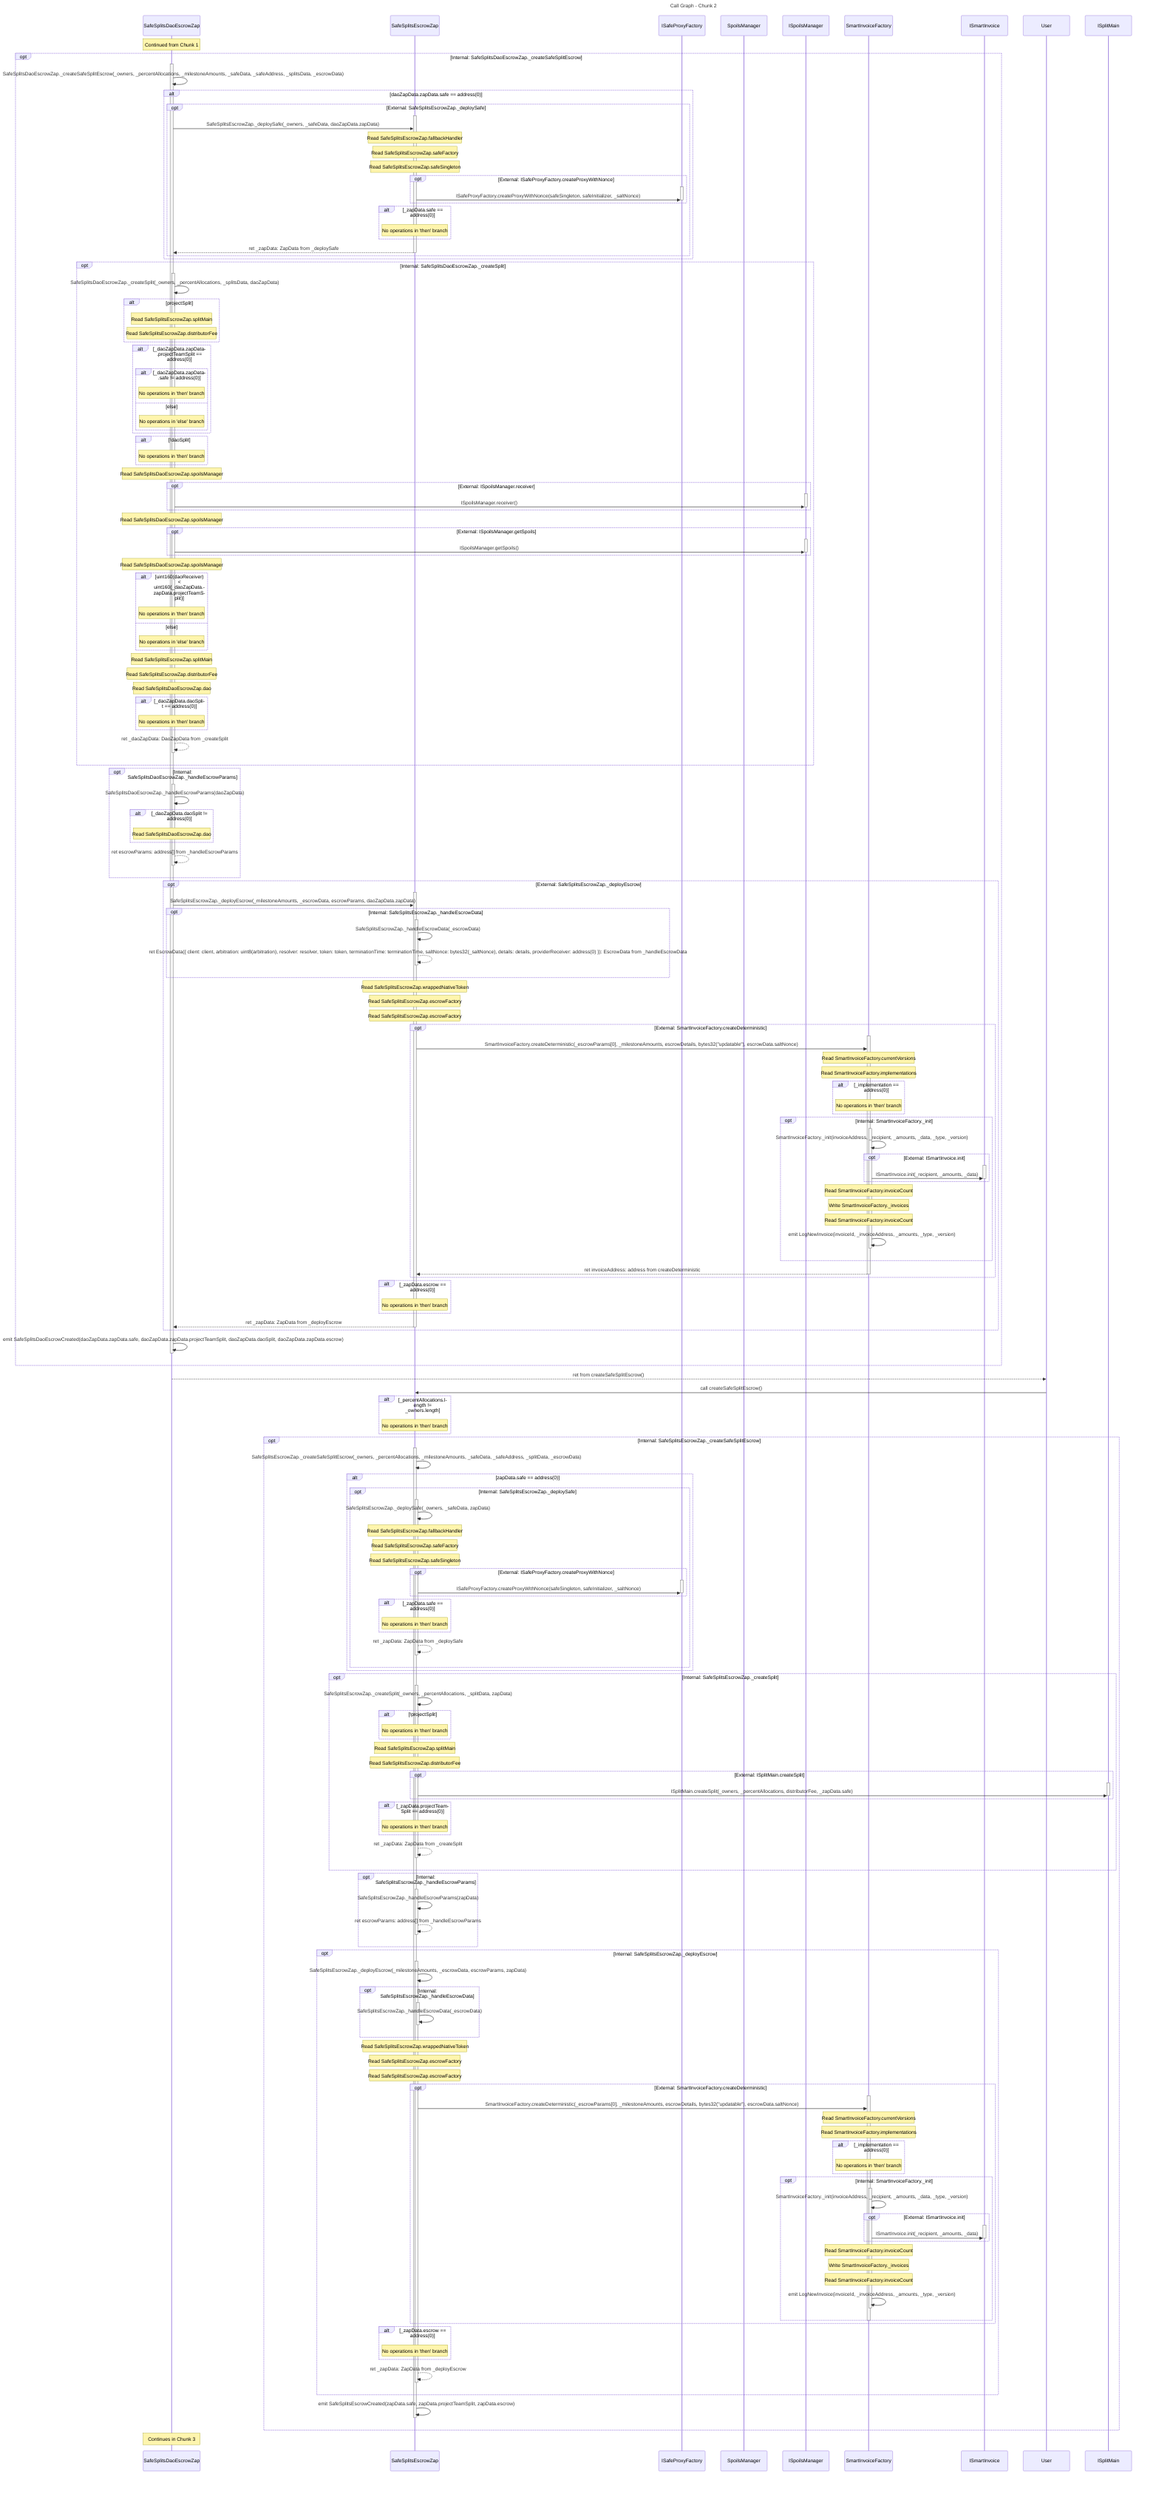 sequenceDiagram
    %% Chunk 2 of 7 - Lines 202-418
    title Call Graph - Chunk 2

    participant SafeSplitsDaoEscrowZap
    participant SafeSplitsEscrowZap
    participant ISafeProxyFactory
    participant SpoilsManager
    participant ISpoilsManager
    participant SmartInvoiceFactory
    participant ISmartInvoice
    participant User
    participant ISplitMain

    Note over SafeSplitsDaoEscrowZap: Continued from Chunk 1

opt Internal: SafeSplitsDaoEscrowZap._createSafeSplitEscrow
  activate SafeSplitsDaoEscrowZap
  SafeSplitsDaoEscrowZap->>SafeSplitsDaoEscrowZap: SafeSplitsDaoEscrowZap._createSafeSplitEscrow(_owners, _percentAllocations, _milestoneAmounts, _safeData, _safeAddress, _splitsData, _escrowData)
  alt daoZapData.zapData.safe == address(0)
    opt External: SafeSplitsEscrowZap._deploySafe
      activate SafeSplitsEscrowZap
      SafeSplitsDaoEscrowZap->>SafeSplitsEscrowZap: SafeSplitsEscrowZap._deploySafe(_owners, _safeData, daoZapData.zapData)
      Note over SafeSplitsEscrowZap: Read SafeSplitsEscrowZap.fallbackHandler
      Note over SafeSplitsEscrowZap: Read SafeSplitsEscrowZap.safeFactory
      Note over SafeSplitsEscrowZap: Read SafeSplitsEscrowZap.safeSingleton
      opt External: ISafeProxyFactory.createProxyWithNonce
        activate ISafeProxyFactory
        SafeSplitsEscrowZap->>ISafeProxyFactory: ISafeProxyFactory.createProxyWithNonce(safeSingleton, safeInitializer, _saltNonce)
        deactivate ISafeProxyFactory
      end
      alt _zapData.safe == address(0)
        Note over SafeSplitsEscrowZap: No operations in 'then' branch
      end
      SafeSplitsEscrowZap-->>SafeSplitsDaoEscrowZap: ret _zapData: ZapData from _deploySafe
      deactivate SafeSplitsEscrowZap
    end
  end
  opt Internal: SafeSplitsDaoEscrowZap._createSplit
    activate SafeSplitsDaoEscrowZap
    SafeSplitsDaoEscrowZap->>SafeSplitsDaoEscrowZap: SafeSplitsDaoEscrowZap._createSplit(_owners, _percentAllocations, _splitsData, daoZapData)
    alt projectSplit
      Note over SafeSplitsDaoEscrowZap: Read SafeSplitsEscrowZap.splitMain
      Note over SafeSplitsDaoEscrowZap: Read SafeSplitsEscrowZap.distributorFee
    end
    alt _daoZapData.zapData.projectTeamSplit == address(0)
      alt _daoZapData.zapData.safe != address(0)
        Note over SafeSplitsDaoEscrowZap: No operations in 'then' branch
      else else
        Note over SafeSplitsDaoEscrowZap: No operations in 'else' branch
      end
    end
    alt !daoSplit
      Note over SafeSplitsDaoEscrowZap: No operations in 'then' branch
    end
    Note over SafeSplitsDaoEscrowZap: Read SafeSplitsDaoEscrowZap.spoilsManager
    opt External: ISpoilsManager.receiver
      activate ISpoilsManager
      SafeSplitsDaoEscrowZap->>ISpoilsManager: ISpoilsManager.receiver()
      deactivate ISpoilsManager
    end
    Note over SafeSplitsDaoEscrowZap: Read SafeSplitsDaoEscrowZap.spoilsManager
    opt External: ISpoilsManager.getSpoils
      activate ISpoilsManager
      SafeSplitsDaoEscrowZap->>ISpoilsManager: ISpoilsManager.getSpoils()
      deactivate ISpoilsManager
    end
    Note over SafeSplitsDaoEscrowZap: Read SafeSplitsDaoEscrowZap.spoilsManager
    alt uint160(daoReceiver) < uint160(_daoZapData.zapData.projectTeamSplit)
      Note over SafeSplitsDaoEscrowZap: No operations in 'then' branch
    else else
      Note over SafeSplitsDaoEscrowZap: No operations in 'else' branch
    end
    Note over SafeSplitsDaoEscrowZap: Read SafeSplitsEscrowZap.splitMain
    Note over SafeSplitsDaoEscrowZap: Read SafeSplitsEscrowZap.distributorFee
    Note over SafeSplitsDaoEscrowZap: Read SafeSplitsDaoEscrowZap.dao
    alt _daoZapData.daoSplit == address(0)
      Note over SafeSplitsDaoEscrowZap: No operations in 'then' branch
    end
    SafeSplitsDaoEscrowZap-->>SafeSplitsDaoEscrowZap: ret _daoZapData: DaoZapData from _createSplit
    deactivate SafeSplitsDaoEscrowZap
  end
  opt Internal: SafeSplitsDaoEscrowZap._handleEscrowParams
    activate SafeSplitsDaoEscrowZap
    SafeSplitsDaoEscrowZap->>SafeSplitsDaoEscrowZap: SafeSplitsDaoEscrowZap._handleEscrowParams(daoZapData)
    alt _daoZapData.daoSplit != address(0)
      Note over SafeSplitsDaoEscrowZap: Read SafeSplitsDaoEscrowZap.dao
    end
    SafeSplitsDaoEscrowZap-->>SafeSplitsDaoEscrowZap: ret escrowParams: address[] from _handleEscrowParams
    deactivate SafeSplitsDaoEscrowZap
  end
  opt External: SafeSplitsEscrowZap._deployEscrow
    activate SafeSplitsEscrowZap
    SafeSplitsDaoEscrowZap->>SafeSplitsEscrowZap: SafeSplitsEscrowZap._deployEscrow(_milestoneAmounts, _escrowData, escrowParams, daoZapData.zapData)
    opt Internal: SafeSplitsEscrowZap._handleEscrowData
      activate SafeSplitsEscrowZap
      SafeSplitsEscrowZap->>SafeSplitsEscrowZap: SafeSplitsEscrowZap._handleEscrowData(_escrowData)
      SafeSplitsEscrowZap-->>SafeSplitsEscrowZap: ret EscrowData({ client: client, arbitration: uint8(arbitration), resolver: resolver, token: token, terminationTime: terminationTime, saltNonce: bytes32(_saltNonce), details: details, providerReceiver: address(0) }): EscrowData from _handleEscrowData
      deactivate SafeSplitsEscrowZap
    end
    Note over SafeSplitsEscrowZap: Read SafeSplitsEscrowZap.wrappedNativeToken
    Note over SafeSplitsEscrowZap: Read SafeSplitsEscrowZap.escrowFactory
    Note over SafeSplitsEscrowZap: Read SafeSplitsEscrowZap.escrowFactory
    opt External: SmartInvoiceFactory.createDeterministic
      activate SmartInvoiceFactory
      SafeSplitsEscrowZap->>SmartInvoiceFactory: SmartInvoiceFactory.createDeterministic(_escrowParams[0], _milestoneAmounts, escrowDetails, bytes32("updatable"), escrowData.saltNonce)
      Note over SmartInvoiceFactory: Read SmartInvoiceFactory.currentVersions
      Note over SmartInvoiceFactory: Read SmartInvoiceFactory.implementations
      alt _implementation == address(0)
        Note over SmartInvoiceFactory: No operations in 'then' branch
      end
      opt Internal: SmartInvoiceFactory._init
        activate SmartInvoiceFactory
        SmartInvoiceFactory->>SmartInvoiceFactory: SmartInvoiceFactory._init(invoiceAddress, _recipient, _amounts, _data, _type, _version)
        opt External: ISmartInvoice.init
          activate ISmartInvoice
          SmartInvoiceFactory->>ISmartInvoice: ISmartInvoice.init(_recipient, _amounts, _data)
          deactivate ISmartInvoice
        end
        Note over SmartInvoiceFactory: Read SmartInvoiceFactory.invoiceCount
        Note over SmartInvoiceFactory: Write SmartInvoiceFactory._invoices
        Note over SmartInvoiceFactory: Read SmartInvoiceFactory.invoiceCount
        SmartInvoiceFactory->>SmartInvoiceFactory: emit LogNewInvoice(invoiceId, _invoiceAddress, _amounts, _type, _version)
        deactivate SmartInvoiceFactory
      end
      SmartInvoiceFactory-->>SafeSplitsEscrowZap: ret invoiceAddress: address from createDeterministic
      deactivate SmartInvoiceFactory
    end
    alt _zapData.escrow == address(0)
      Note over SafeSplitsEscrowZap: No operations in 'then' branch
    end
    SafeSplitsEscrowZap-->>SafeSplitsDaoEscrowZap: ret _zapData: ZapData from _deployEscrow
    deactivate SafeSplitsEscrowZap
  end
  SafeSplitsDaoEscrowZap->>SafeSplitsDaoEscrowZap: emit SafeSplitsDaoEscrowCreated(daoZapData.zapData.safe, daoZapData.zapData.projectTeamSplit, daoZapData.daoSplit, daoZapData.zapData.escrow)
  deactivate SafeSplitsDaoEscrowZap
end
SafeSplitsDaoEscrowZap-->>User: ret from createSafeSplitEscrow()
User->>SafeSplitsEscrowZap: call createSafeSplitEscrow()
alt _percentAllocations.length != _owners.length
  Note over SafeSplitsEscrowZap: No operations in 'then' branch
end
opt Internal: SafeSplitsEscrowZap._createSafeSplitEscrow
  activate SafeSplitsEscrowZap
  SafeSplitsEscrowZap->>SafeSplitsEscrowZap: SafeSplitsEscrowZap._createSafeSplitEscrow(_owners, _percentAllocations, _milestoneAmounts, _safeData, _safeAddress, _splitData, _escrowData)
  alt zapData.safe == address(0)
    opt Internal: SafeSplitsEscrowZap._deploySafe
      activate SafeSplitsEscrowZap
      SafeSplitsEscrowZap->>SafeSplitsEscrowZap: SafeSplitsEscrowZap._deploySafe(_owners, _safeData, zapData)
      Note over SafeSplitsEscrowZap: Read SafeSplitsEscrowZap.fallbackHandler
      Note over SafeSplitsEscrowZap: Read SafeSplitsEscrowZap.safeFactory
      Note over SafeSplitsEscrowZap: Read SafeSplitsEscrowZap.safeSingleton
      opt External: ISafeProxyFactory.createProxyWithNonce
        activate ISafeProxyFactory
        SafeSplitsEscrowZap->>ISafeProxyFactory: ISafeProxyFactory.createProxyWithNonce(safeSingleton, safeInitializer, _saltNonce)
        deactivate ISafeProxyFactory
      end
      alt _zapData.safe == address(0)
        Note over SafeSplitsEscrowZap: No operations in 'then' branch
      end
      SafeSplitsEscrowZap-->>SafeSplitsEscrowZap: ret _zapData: ZapData from _deploySafe
      deactivate SafeSplitsEscrowZap
    end
  end
  opt Internal: SafeSplitsEscrowZap._createSplit
    activate SafeSplitsEscrowZap
    SafeSplitsEscrowZap->>SafeSplitsEscrowZap: SafeSplitsEscrowZap._createSplit(_owners, _percentAllocations, _splitData, zapData)
    alt !projectSplit
      Note over SafeSplitsEscrowZap: No operations in 'then' branch
    end
    Note over SafeSplitsEscrowZap: Read SafeSplitsEscrowZap.splitMain
    Note over SafeSplitsEscrowZap: Read SafeSplitsEscrowZap.distributorFee
    opt External: ISplitMain.createSplit
      activate ISplitMain
      SafeSplitsEscrowZap->>ISplitMain: ISplitMain.createSplit(_owners, _percentAllocations, distributorFee, _zapData.safe)
      deactivate ISplitMain
    end
    alt _zapData.projectTeamSplit == address(0)
      Note over SafeSplitsEscrowZap: No operations in 'then' branch
    end
    SafeSplitsEscrowZap-->>SafeSplitsEscrowZap: ret _zapData: ZapData from _createSplit
    deactivate SafeSplitsEscrowZap
  end
  opt Internal: SafeSplitsEscrowZap._handleEscrowParams
    activate SafeSplitsEscrowZap
    SafeSplitsEscrowZap->>SafeSplitsEscrowZap: SafeSplitsEscrowZap._handleEscrowParams(zapData)
    SafeSplitsEscrowZap-->>SafeSplitsEscrowZap: ret escrowParams: address[] from _handleEscrowParams
    deactivate SafeSplitsEscrowZap
  end
  opt Internal: SafeSplitsEscrowZap._deployEscrow
    activate SafeSplitsEscrowZap
    SafeSplitsEscrowZap->>SafeSplitsEscrowZap: SafeSplitsEscrowZap._deployEscrow(_milestoneAmounts, _escrowData, escrowParams, zapData)
    opt Internal: SafeSplitsEscrowZap._handleEscrowData
      activate SafeSplitsEscrowZap
      SafeSplitsEscrowZap->>SafeSplitsEscrowZap: SafeSplitsEscrowZap._handleEscrowData(_escrowData)
      deactivate SafeSplitsEscrowZap
    end
    Note over SafeSplitsEscrowZap: Read SafeSplitsEscrowZap.wrappedNativeToken
    Note over SafeSplitsEscrowZap: Read SafeSplitsEscrowZap.escrowFactory
    Note over SafeSplitsEscrowZap: Read SafeSplitsEscrowZap.escrowFactory
    opt External: SmartInvoiceFactory.createDeterministic
      activate SmartInvoiceFactory
      SafeSplitsEscrowZap->>SmartInvoiceFactory: SmartInvoiceFactory.createDeterministic(_escrowParams[0], _milestoneAmounts, escrowDetails, bytes32("updatable"), escrowData.saltNonce)
      Note over SmartInvoiceFactory: Read SmartInvoiceFactory.currentVersions
      Note over SmartInvoiceFactory: Read SmartInvoiceFactory.implementations
      alt _implementation == address(0)
        Note over SmartInvoiceFactory: No operations in 'then' branch
      end
      opt Internal: SmartInvoiceFactory._init
        activate SmartInvoiceFactory
        SmartInvoiceFactory->>SmartInvoiceFactory: SmartInvoiceFactory._init(invoiceAddress, _recipient, _amounts, _data, _type, _version)
        opt External: ISmartInvoice.init
          activate ISmartInvoice
          SmartInvoiceFactory->>ISmartInvoice: ISmartInvoice.init(_recipient, _amounts, _data)
          deactivate ISmartInvoice
        end
        Note over SmartInvoiceFactory: Read SmartInvoiceFactory.invoiceCount
        Note over SmartInvoiceFactory: Write SmartInvoiceFactory._invoices
        Note over SmartInvoiceFactory: Read SmartInvoiceFactory.invoiceCount
        SmartInvoiceFactory->>SmartInvoiceFactory: emit LogNewInvoice(invoiceId, _invoiceAddress, _amounts, _type, _version)
        deactivate SmartInvoiceFactory
      end
      deactivate SmartInvoiceFactory
    end
    alt _zapData.escrow == address(0)
      Note over SafeSplitsEscrowZap: No operations in 'then' branch
    end
    SafeSplitsEscrowZap-->>SafeSplitsEscrowZap: ret _zapData: ZapData from _deployEscrow
    deactivate SafeSplitsEscrowZap
  end
  SafeSplitsEscrowZap->>SafeSplitsEscrowZap: emit SafeSplitsEscrowCreated(zapData.safe, zapData.projectTeamSplit, zapData.escrow)
  deactivate SafeSplitsEscrowZap
end

    Note over SafeSplitsDaoEscrowZap: Continues in Chunk 3

    %% Lines: 202-418
    %% Participants: 9